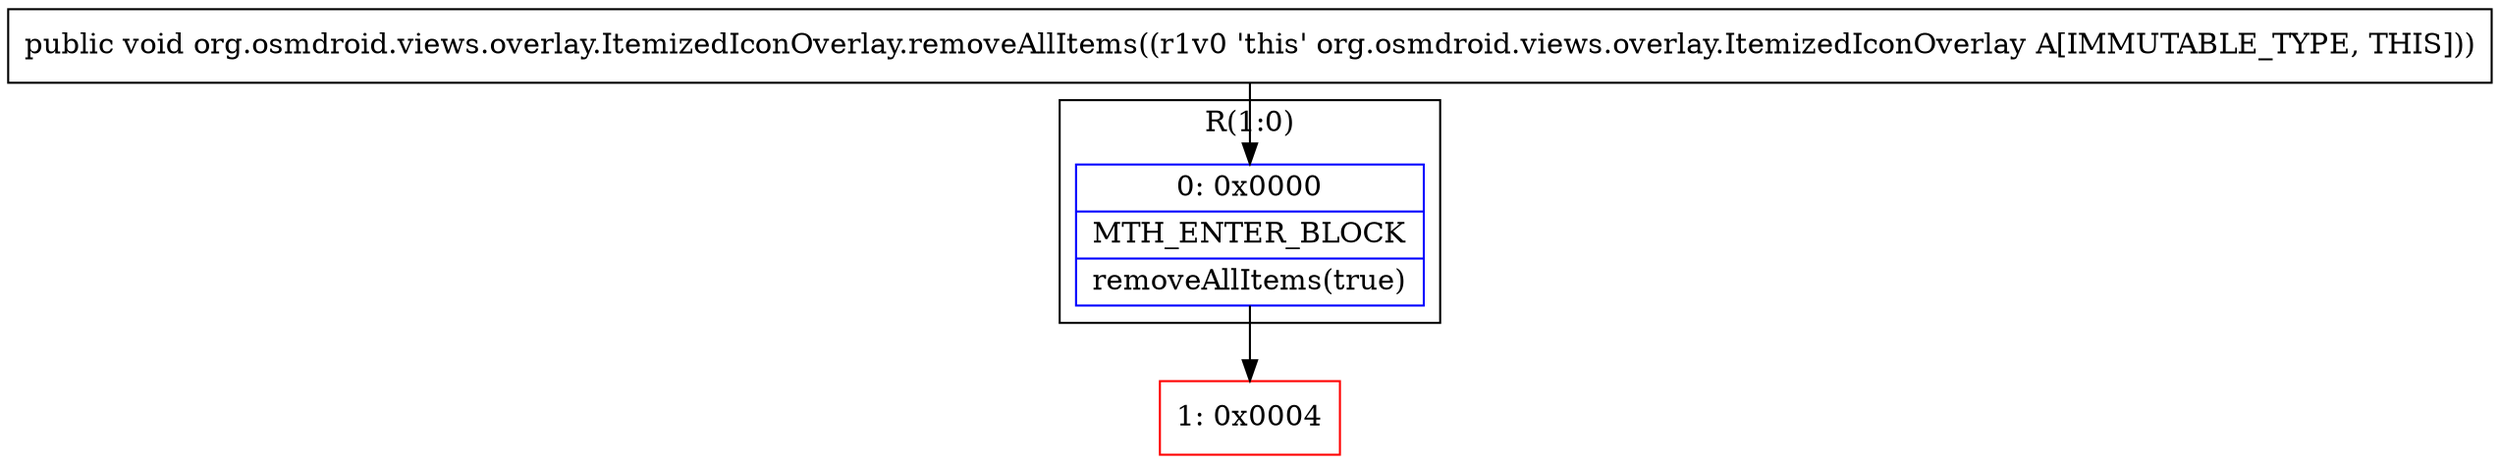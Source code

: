 digraph "CFG fororg.osmdroid.views.overlay.ItemizedIconOverlay.removeAllItems()V" {
subgraph cluster_Region_870017641 {
label = "R(1:0)";
node [shape=record,color=blue];
Node_0 [shape=record,label="{0\:\ 0x0000|MTH_ENTER_BLOCK\l|removeAllItems(true)\l}"];
}
Node_1 [shape=record,color=red,label="{1\:\ 0x0004}"];
MethodNode[shape=record,label="{public void org.osmdroid.views.overlay.ItemizedIconOverlay.removeAllItems((r1v0 'this' org.osmdroid.views.overlay.ItemizedIconOverlay A[IMMUTABLE_TYPE, THIS])) }"];
MethodNode -> Node_0;
Node_0 -> Node_1;
}

